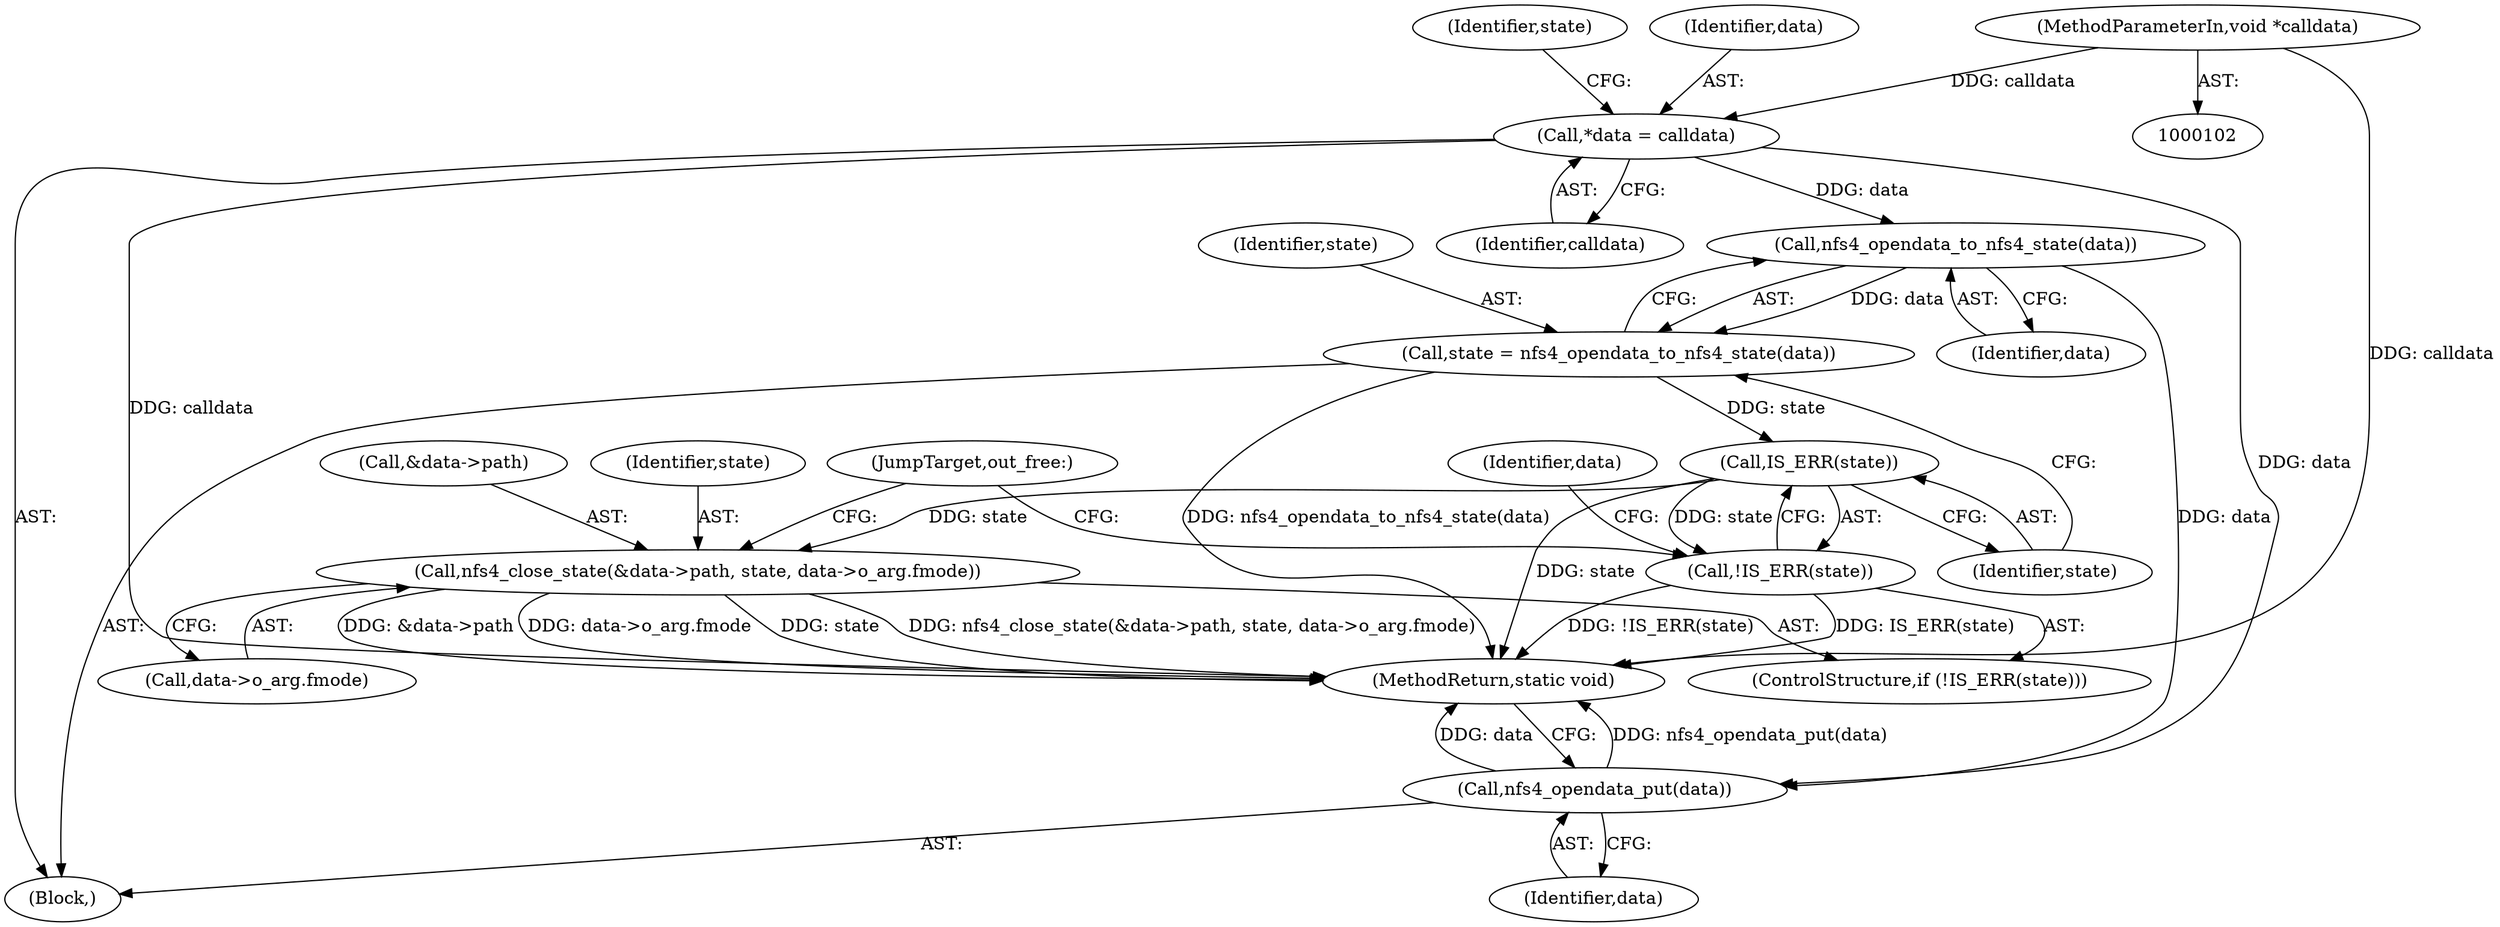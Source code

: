 digraph "0_linux_dc0b027dfadfcb8a5504f7d8052754bf8d501ab9_11@API" {
"1000128" [label="(Call,nfs4_opendata_to_nfs4_state(data))"];
"1000106" [label="(Call,*data = calldata)"];
"1000103" [label="(MethodParameterIn,void *calldata)"];
"1000126" [label="(Call,state = nfs4_opendata_to_nfs4_state(data))"];
"1000132" [label="(Call,IS_ERR(state))"];
"1000131" [label="(Call,!IS_ERR(state))"];
"1000134" [label="(Call,nfs4_close_state(&data->path, state, data->o_arg.fmode))"];
"1000146" [label="(Call,nfs4_opendata_put(data))"];
"1000131" [label="(Call,!IS_ERR(state))"];
"1000145" [label="(JumpTarget,out_free:)"];
"1000103" [label="(MethodParameterIn,void *calldata)"];
"1000137" [label="(Identifier,data)"];
"1000104" [label="(Block,)"];
"1000111" [label="(Identifier,state)"];
"1000106" [label="(Call,*data = calldata)"];
"1000140" [label="(Call,data->o_arg.fmode)"];
"1000130" [label="(ControlStructure,if (!IS_ERR(state)))"];
"1000132" [label="(Call,IS_ERR(state))"];
"1000127" [label="(Identifier,state)"];
"1000134" [label="(Call,nfs4_close_state(&data->path, state, data->o_arg.fmode))"];
"1000128" [label="(Call,nfs4_opendata_to_nfs4_state(data))"];
"1000126" [label="(Call,state = nfs4_opendata_to_nfs4_state(data))"];
"1000135" [label="(Call,&data->path)"];
"1000139" [label="(Identifier,state)"];
"1000133" [label="(Identifier,state)"];
"1000147" [label="(Identifier,data)"];
"1000146" [label="(Call,nfs4_opendata_put(data))"];
"1000108" [label="(Identifier,calldata)"];
"1000107" [label="(Identifier,data)"];
"1000148" [label="(MethodReturn,static void)"];
"1000129" [label="(Identifier,data)"];
"1000128" -> "1000126"  [label="AST: "];
"1000128" -> "1000129"  [label="CFG: "];
"1000129" -> "1000128"  [label="AST: "];
"1000126" -> "1000128"  [label="CFG: "];
"1000128" -> "1000126"  [label="DDG: data"];
"1000106" -> "1000128"  [label="DDG: data"];
"1000128" -> "1000146"  [label="DDG: data"];
"1000106" -> "1000104"  [label="AST: "];
"1000106" -> "1000108"  [label="CFG: "];
"1000107" -> "1000106"  [label="AST: "];
"1000108" -> "1000106"  [label="AST: "];
"1000111" -> "1000106"  [label="CFG: "];
"1000106" -> "1000148"  [label="DDG: calldata"];
"1000103" -> "1000106"  [label="DDG: calldata"];
"1000106" -> "1000146"  [label="DDG: data"];
"1000103" -> "1000102"  [label="AST: "];
"1000103" -> "1000148"  [label="DDG: calldata"];
"1000126" -> "1000104"  [label="AST: "];
"1000127" -> "1000126"  [label="AST: "];
"1000133" -> "1000126"  [label="CFG: "];
"1000126" -> "1000148"  [label="DDG: nfs4_opendata_to_nfs4_state(data)"];
"1000126" -> "1000132"  [label="DDG: state"];
"1000132" -> "1000131"  [label="AST: "];
"1000132" -> "1000133"  [label="CFG: "];
"1000133" -> "1000132"  [label="AST: "];
"1000131" -> "1000132"  [label="CFG: "];
"1000132" -> "1000148"  [label="DDG: state"];
"1000132" -> "1000131"  [label="DDG: state"];
"1000132" -> "1000134"  [label="DDG: state"];
"1000131" -> "1000130"  [label="AST: "];
"1000137" -> "1000131"  [label="CFG: "];
"1000145" -> "1000131"  [label="CFG: "];
"1000131" -> "1000148"  [label="DDG: !IS_ERR(state)"];
"1000131" -> "1000148"  [label="DDG: IS_ERR(state)"];
"1000134" -> "1000130"  [label="AST: "];
"1000134" -> "1000140"  [label="CFG: "];
"1000135" -> "1000134"  [label="AST: "];
"1000139" -> "1000134"  [label="AST: "];
"1000140" -> "1000134"  [label="AST: "];
"1000145" -> "1000134"  [label="CFG: "];
"1000134" -> "1000148"  [label="DDG: data->o_arg.fmode"];
"1000134" -> "1000148"  [label="DDG: state"];
"1000134" -> "1000148"  [label="DDG: nfs4_close_state(&data->path, state, data->o_arg.fmode)"];
"1000134" -> "1000148"  [label="DDG: &data->path"];
"1000146" -> "1000104"  [label="AST: "];
"1000146" -> "1000147"  [label="CFG: "];
"1000147" -> "1000146"  [label="AST: "];
"1000148" -> "1000146"  [label="CFG: "];
"1000146" -> "1000148"  [label="DDG: nfs4_opendata_put(data)"];
"1000146" -> "1000148"  [label="DDG: data"];
}
